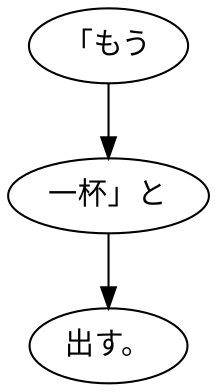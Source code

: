 digraph graph4641 {
	node0 [label="「もう"];
	node1 [label="一杯」と"];
	node2 [label="出す。"];
	node0 -> node1;
	node1 -> node2;
}
